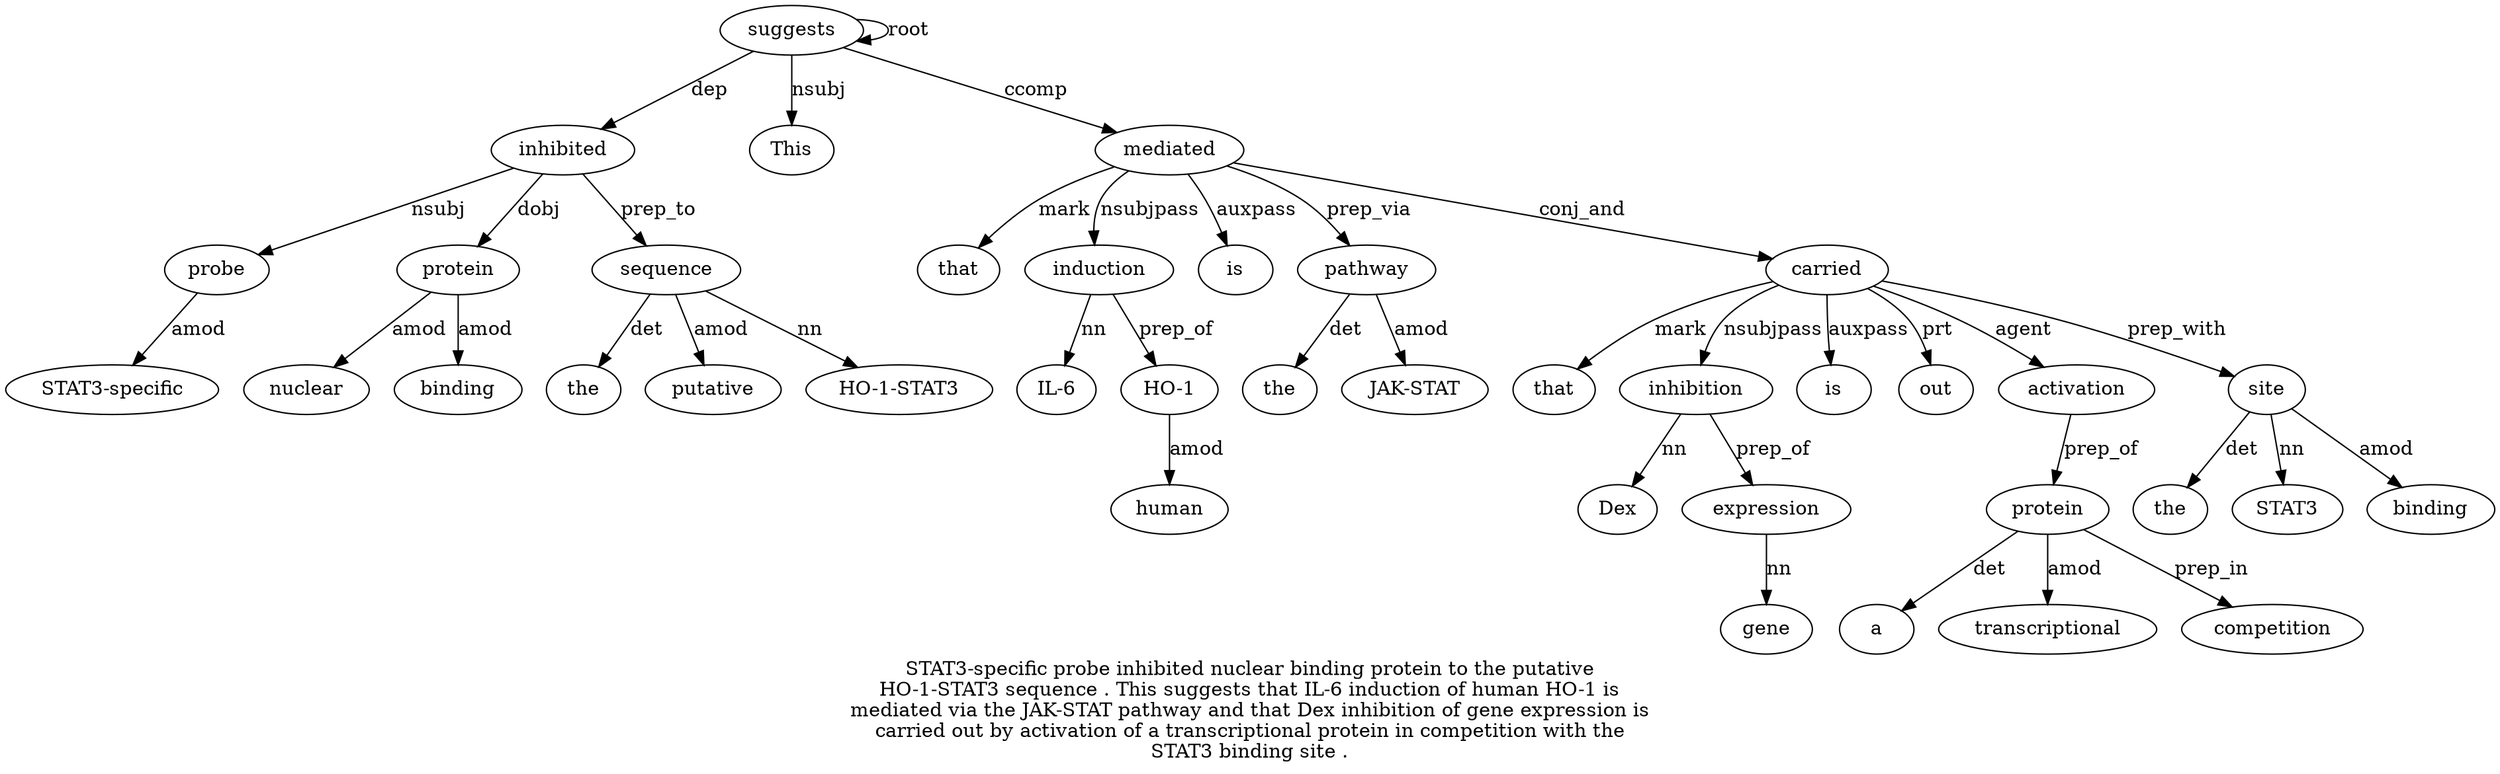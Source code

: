 digraph "STAT3-specific probe inhibited nuclear binding protein to the putative HO-1-STAT3 sequence . This suggests that IL-6 induction of human HO-1 is mediated via the JAK-STAT pathway and that Dex inhibition of gene expression is carried out by activation of a transcriptional protein in competition with the STAT3 binding site ." {
label="STAT3-specific probe inhibited nuclear binding protein to the putative
HO-1-STAT3 sequence . This suggests that IL-6 induction of human HO-1 is
mediated via the JAK-STAT pathway and that Dex inhibition of gene expression is
carried out by activation of a transcriptional protein in competition with the
STAT3 binding site .";
probe2 [style=filled, fillcolor=white, label=probe];
"STAT3-specific1" [style=filled, fillcolor=white, label="STAT3-specific"];
probe2 -> "STAT3-specific1"  [label=amod];
inhibited3 [style=filled, fillcolor=white, label=inhibited];
inhibited3 -> probe2  [label=nsubj];
suggests14 [style=filled, fillcolor=white, label=suggests];
suggests14 -> inhibited3  [label=dep];
protein6 [style=filled, fillcolor=white, label=protein];
nuclear4 [style=filled, fillcolor=white, label=nuclear];
protein6 -> nuclear4  [label=amod];
binding5 [style=filled, fillcolor=white, label=binding];
protein6 -> binding5  [label=amod];
inhibited3 -> protein6  [label=dobj];
sequence11 [style=filled, fillcolor=white, label=sequence];
the8 [style=filled, fillcolor=white, label=the];
sequence11 -> the8  [label=det];
putative9 [style=filled, fillcolor=white, label=putative];
sequence11 -> putative9  [label=amod];
"HO-1-STAT30" [style=filled, fillcolor=white, label="HO-1-STAT3"];
sequence11 -> "HO-1-STAT30"  [label=nn];
inhibited3 -> sequence11  [label=prep_to];
This13 [style=filled, fillcolor=white, label=This];
suggests14 -> This13  [label=nsubj];
suggests14 -> suggests14  [label=root];
mediated22 [style=filled, fillcolor=white, label=mediated];
that15 [style=filled, fillcolor=white, label=that];
mediated22 -> that15  [label=mark];
induction17 [style=filled, fillcolor=white, label=induction];
"IL-61" [style=filled, fillcolor=white, label="IL-6"];
induction17 -> "IL-61"  [label=nn];
mediated22 -> induction17  [label=nsubjpass];
"HO-120" [style=filled, fillcolor=white, label="HO-1"];
human19 [style=filled, fillcolor=white, label=human];
"HO-120" -> human19  [label=amod];
induction17 -> "HO-120"  [label=prep_of];
is21 [style=filled, fillcolor=white, label=is];
mediated22 -> is21  [label=auxpass];
suggests14 -> mediated22  [label=ccomp];
pathway26 [style=filled, fillcolor=white, label=pathway];
the24 [style=filled, fillcolor=white, label=the];
pathway26 -> the24  [label=det];
"JAK-STAT25" [style=filled, fillcolor=white, label="JAK-STAT"];
pathway26 -> "JAK-STAT25"  [label=amod];
mediated22 -> pathway26  [label=prep_via];
carried35 [style=filled, fillcolor=white, label=carried];
that28 [style=filled, fillcolor=white, label=that];
carried35 -> that28  [label=mark];
inhibition30 [style=filled, fillcolor=white, label=inhibition];
Dex29 [style=filled, fillcolor=white, label=Dex];
inhibition30 -> Dex29  [label=nn];
carried35 -> inhibition30  [label=nsubjpass];
expression33 [style=filled, fillcolor=white, label=expression];
gene32 [style=filled, fillcolor=white, label=gene];
expression33 -> gene32  [label=nn];
inhibition30 -> expression33  [label=prep_of];
is34 [style=filled, fillcolor=white, label=is];
carried35 -> is34  [label=auxpass];
mediated22 -> carried35  [label=conj_and];
out36 [style=filled, fillcolor=white, label=out];
carried35 -> out36  [label=prt];
activation38 [style=filled, fillcolor=white, label=activation];
carried35 -> activation38  [label=agent];
protein42 [style=filled, fillcolor=white, label=protein];
a40 [style=filled, fillcolor=white, label=a];
protein42 -> a40  [label=det];
transcriptional41 [style=filled, fillcolor=white, label=transcriptional];
protein42 -> transcriptional41  [label=amod];
activation38 -> protein42  [label=prep_of];
competition44 [style=filled, fillcolor=white, label=competition];
protein42 -> competition44  [label=prep_in];
site49 [style=filled, fillcolor=white, label=site];
the46 [style=filled, fillcolor=white, label=the];
site49 -> the46  [label=det];
STAT347 [style=filled, fillcolor=white, label=STAT3];
site49 -> STAT347  [label=nn];
binding48 [style=filled, fillcolor=white, label=binding];
site49 -> binding48  [label=amod];
carried35 -> site49  [label=prep_with];
}
